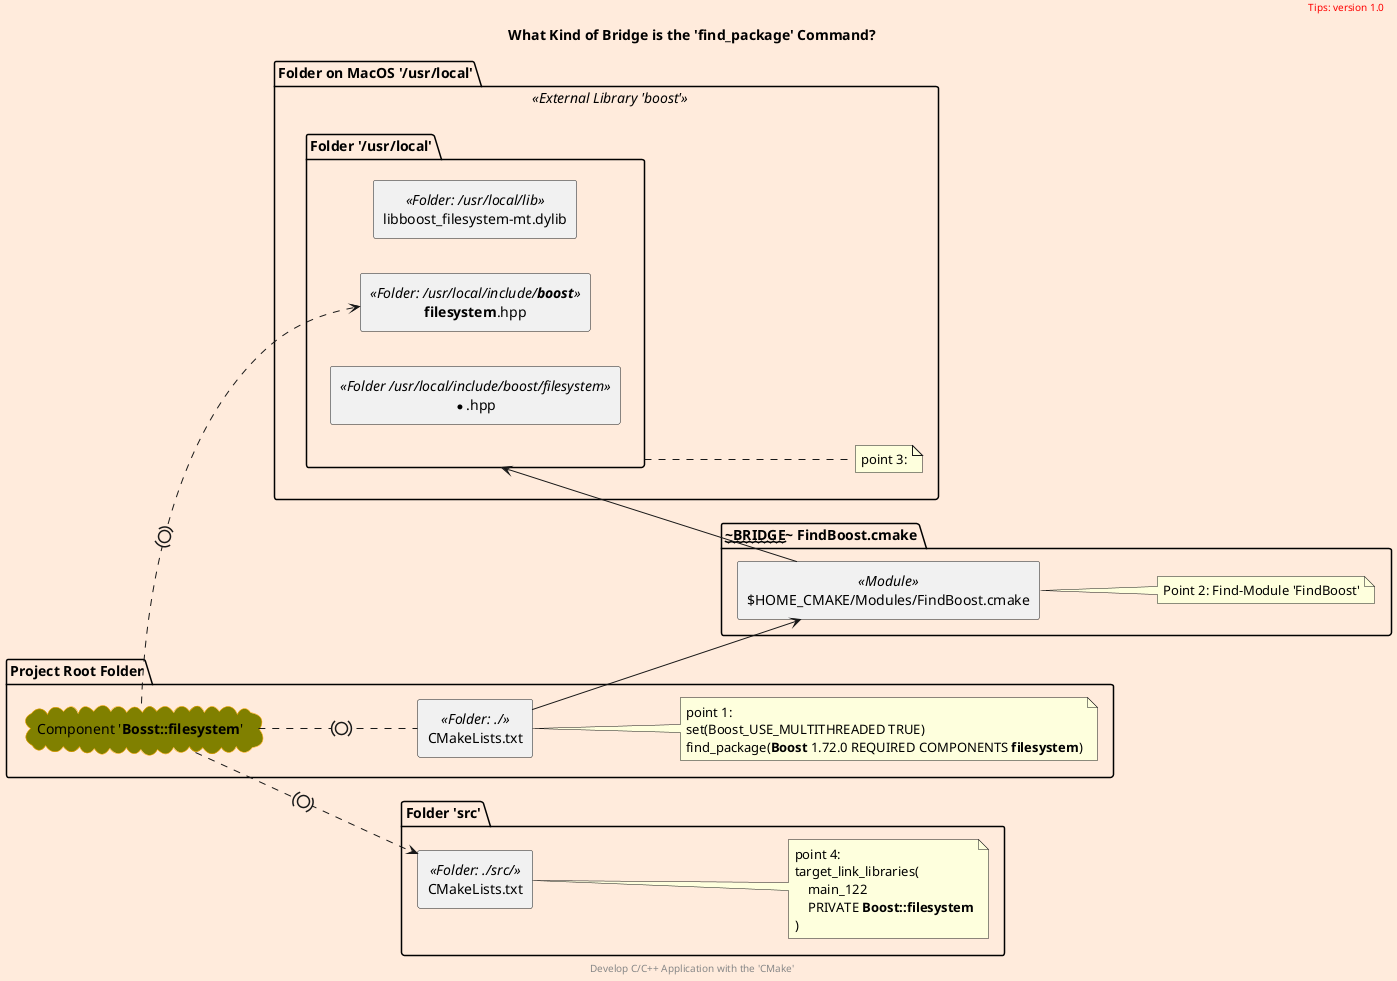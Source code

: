 @startuml what-process
scale 700 width
skinparam backgroundColor #FFEBDC
scale 1

skinparam cloud {
  backgroundColor Olive
  borderColor orange
}

left to right direction
package "Project Root Folder" as project_cmake {
    cloud "Component '**Bosst::filesystem**'" as filesystem
    rectangle "CMakeLists.txt" <<Folder: ./>> as begin

    note right of begin
        point 1:
        set(Boost_USE_MULTITHREADED TRUE)
        find_package(**Boost** 1.72.0 REQUIRED COMPONENTS **filesystem**)
    endnote
}

package "~~~BRIDGE~~~ FindBoost.cmake" as bridge {
    rectangle "$HOME_CMAKE/Modules/FindBoost.cmake" <<Module>> as find_boost
    note right of find_boost
        Point 2: Find-Module 'FindBoost'
    endnote
}

package "Folder 'src'" as src_dir {
    rectangle CMakeLists.txt <<Folder: ./src/>> as src_list

    note right of src_list
        point 4:
        target_link_libraries(
            main_122
            PRIVATE **Boost::filesystem**
        )
    endnote
}

package "Folder on MacOS '/usr/local'" <<External Library 'boost'>> as usr_local_dir {
    'package "Folder './Cellar'" as cellar_dir {
    '    rectangle "filesystem.hxx" <<Folder: ./boost@1.72/include/boost>> as cellar_filesystem_hpp
    '    rectangle "*.hxx" <<Folder: ./boost@1.72/include/boost/filesystem>> as cellar_filesystem_dir
    '    rectangle "libboost_filesystem-mt.dylib" <<Folder: ./boost@1.72/lib>> as cellar_libboost_filesystem
    '}

    'package "Folder './opt'" as opt_dir {
    '    rectangle "filesystem.hxx" <<Folder: ./boost@1.72/include/boost>> as opt_filesystem_hpp
    '    rectangle "*.hxx" <<Folder: ./boost@1.72/include/boost/filesystem>> as opt_filesystem_dir
    '    rectangle "libboost_filesystem-mt.dylib" <<Folder: ./boost@1.72/lib>> as opt_libboost_filesystem
    '}

    package "Folder '/usr/local'" as local_dir {
        rectangle "libboost_filesystem-mt.dylib" <<Folder: /usr/local/lib>> as local_libboost_filesystem
        rectangle "**filesystem**.hpp" <<Folder: /usr/local/include/**boost**>> as local_filesystem_hpp
        rectangle "*.hpp" <<Folder /usr/local/include/boost/filesystem>> as local_filesystem_dir
    }
    note right of local_dir
        point 3:
    endnote
}

'package "Folder on Ubuntu '/usr'" <<External Library 'boost'>> as usr_dir {
'    package "Folder '/usr/include/boost'" as ubuntu_include_dir {
'        rectangle "filesystem.hpp" <<Folder ./>> as usr_filesystem_hpp
'        rectangle "*.hpp" <<Folder ./filesystem>> as usr_filesystem_dir
'    }
'    package "Folder '/usr/lib/x86_64-linux-gnu'" as ubuntu_lib_dir {
'        rectangle "libboost_filesystem.so" <<Library File>> as usr_libboost_filesystem_so
'    }
'}
'note top of usr_dir
'    point 3:
'endnote


begin --> find_boost
find_boost -left-> local_dir
'cellar_dir --> opt_dir
'cellar_dir --> local_dir

'find_boost -(0)-> usr_dir

filesystem .(0).> src_list
filesystem .(0). begin
filesystem .(0).> local_filesystem_hpp

title
    What Kind of Bridge is the 'find_package' Command?
end title

header
<font color=red>Tips: version 1.0</font>
endheader

center footer Develop C/C++ Application with the 'CMake'

@enduml